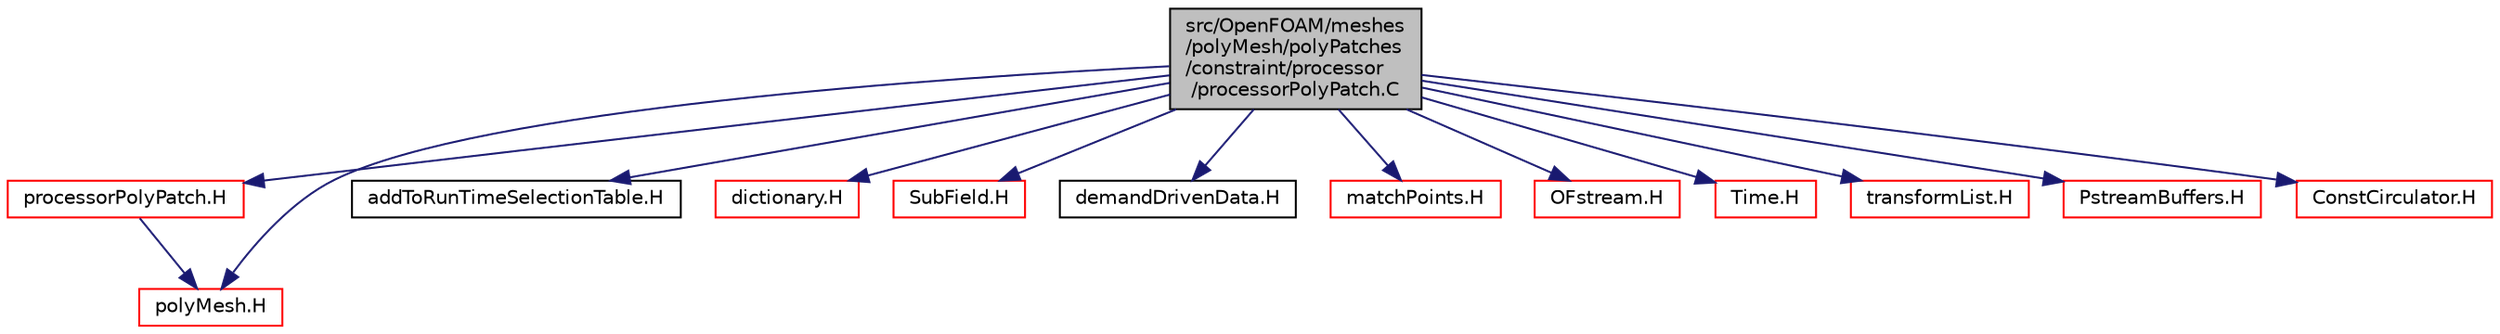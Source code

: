 digraph "src/OpenFOAM/meshes/polyMesh/polyPatches/constraint/processor/processorPolyPatch.C"
{
  bgcolor="transparent";
  edge [fontname="Helvetica",fontsize="10",labelfontname="Helvetica",labelfontsize="10"];
  node [fontname="Helvetica",fontsize="10",shape=record];
  Node1 [label="src/OpenFOAM/meshes\l/polyMesh/polyPatches\l/constraint/processor\l/processorPolyPatch.C",height=0.2,width=0.4,color="black", fillcolor="grey75", style="filled", fontcolor="black"];
  Node1 -> Node2 [color="midnightblue",fontsize="10",style="solid",fontname="Helvetica"];
  Node2 [label="processorPolyPatch.H",height=0.2,width=0.4,color="red",URL="$a08660.html"];
  Node2 -> Node3 [color="midnightblue",fontsize="10",style="solid",fontname="Helvetica"];
  Node3 [label="polyMesh.H",height=0.2,width=0.4,color="red",URL="$a08631.html"];
  Node1 -> Node4 [color="midnightblue",fontsize="10",style="solid",fontname="Helvetica"];
  Node4 [label="addToRunTimeSelectionTable.H",height=0.2,width=0.4,color="black",URL="$a07839.html",tooltip="Macros for easy insertion into run-time selection tables. "];
  Node1 -> Node5 [color="midnightblue",fontsize="10",style="solid",fontname="Helvetica"];
  Node5 [label="dictionary.H",height=0.2,width=0.4,color="red",URL="$a07684.html"];
  Node1 -> Node6 [color="midnightblue",fontsize="10",style="solid",fontname="Helvetica"];
  Node6 [label="SubField.H",height=0.2,width=0.4,color="red",URL="$a07950.html"];
  Node1 -> Node7 [color="midnightblue",fontsize="10",style="solid",fontname="Helvetica"];
  Node7 [label="demandDrivenData.H",height=0.2,width=0.4,color="black",URL="$a08210.html",tooltip="Template functions to aid in the implementation of demand driven data. "];
  Node1 -> Node8 [color="midnightblue",fontsize="10",style="solid",fontname="Helvetica"];
  Node8 [label="matchPoints.H",height=0.2,width=0.4,color="red",URL="$a08548.html",tooltip="Determine correspondence between points. See below. "];
  Node1 -> Node9 [color="midnightblue",fontsize="10",style="solid",fontname="Helvetica"];
  Node9 [label="OFstream.H",height=0.2,width=0.4,color="red",URL="$a07771.html"];
  Node1 -> Node3 [color="midnightblue",fontsize="10",style="solid",fontname="Helvetica"];
  Node1 -> Node10 [color="midnightblue",fontsize="10",style="solid",fontname="Helvetica"];
  Node10 [label="Time.H",height=0.2,width=0.4,color="red",URL="$a07855.html"];
  Node1 -> Node11 [color="midnightblue",fontsize="10",style="solid",fontname="Helvetica"];
  Node11 [label="transformList.H",height=0.2,width=0.4,color="red",URL="$a07998.html",tooltip="Spatial transformation functions for primitive fields. "];
  Node1 -> Node12 [color="midnightblue",fontsize="10",style="solid",fontname="Helvetica"];
  Node12 [label="PstreamBuffers.H",height=0.2,width=0.4,color="red",URL="$a07796.html"];
  Node1 -> Node13 [color="midnightblue",fontsize="10",style="solid",fontname="Helvetica"];
  Node13 [label="ConstCirculator.H",height=0.2,width=0.4,color="red",URL="$a07554.html"];
}
